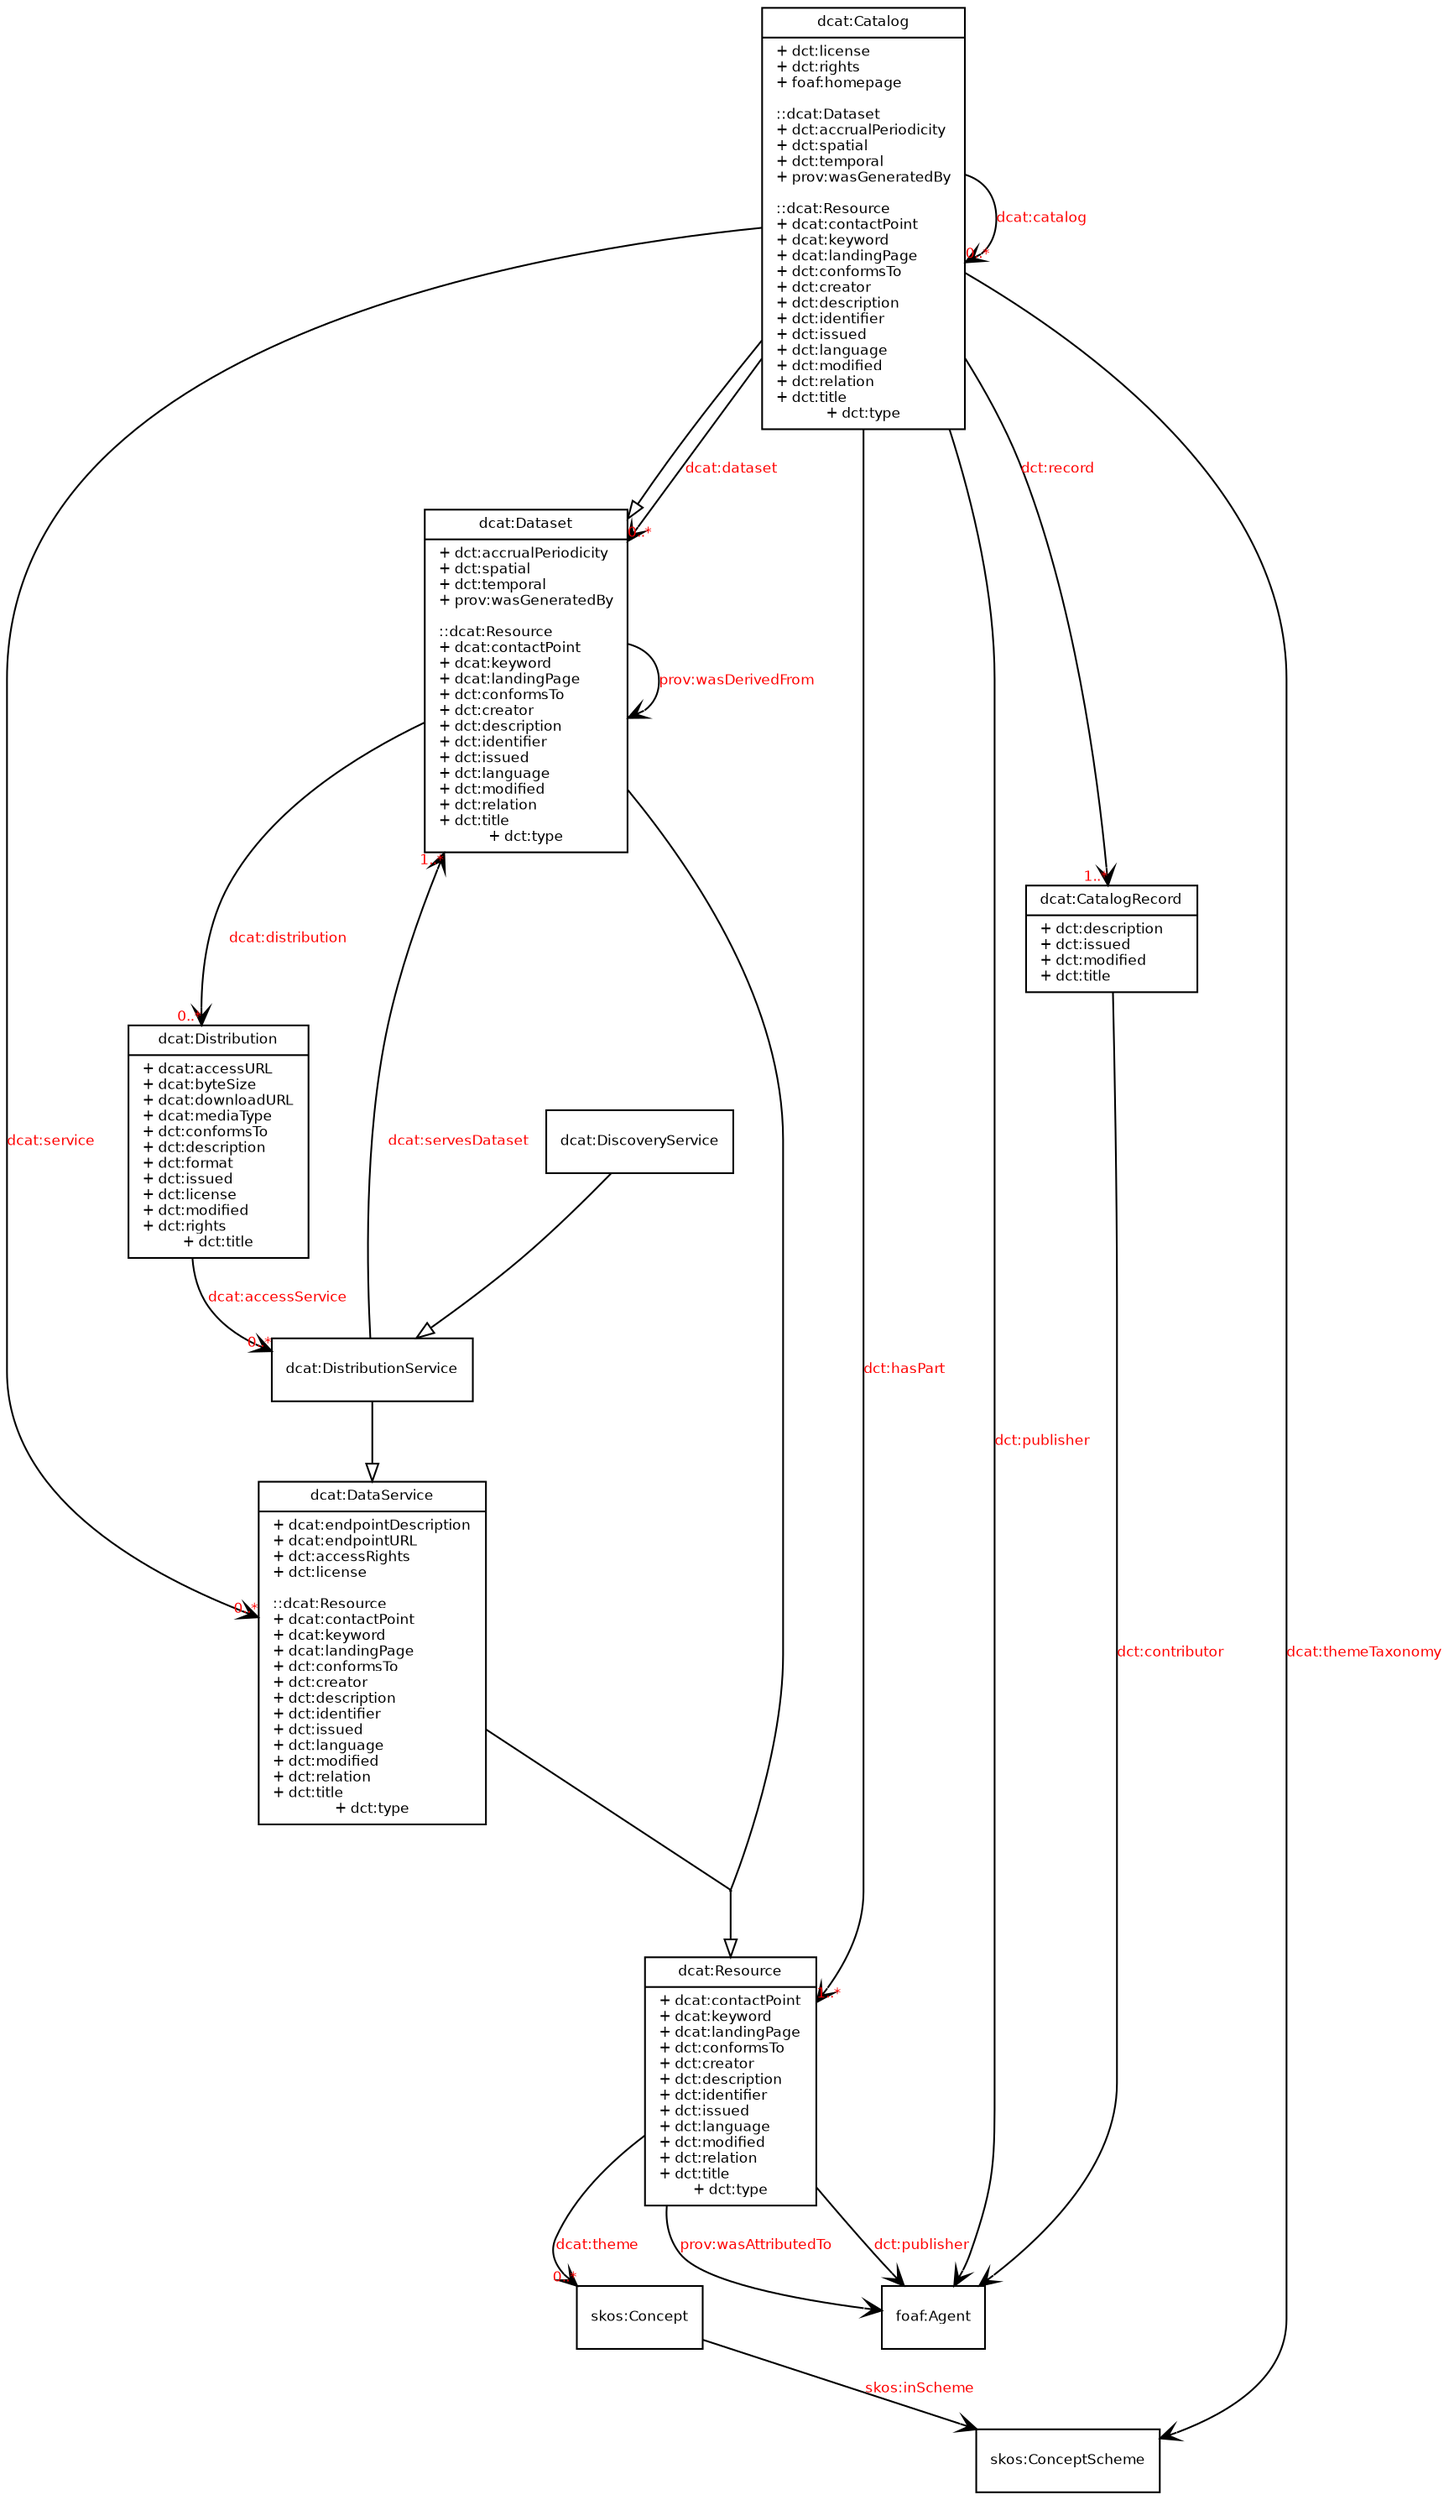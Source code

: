 digraph DCAT_v2_summary{
ratio = "auto"

node [
fontname = Helvetica
fontsize = 8
shape = "record"
]

edge [
arrowtail = "empty"
arrowhead = "vee"
fontsize=8
fontcolor=red
fontname=Helvetica
]


foafAgent[
label = "{foaf:Agent}"
]

dcatCatalog [
label = "{dcat:Catalog|+ dct:license\l+ dct:rights\l+ foaf:homepage\l\l::dcat:Dataset\l+ dct:accrualPeriodicity\l+ dct:spatial\l+ dct:temporal\l+ prov:wasGeneratedBy\l\l::dcat:Resource\l+ dcat:contactPoint\l+ dcat:keyword\l+ dcat:landingPage\l+ dct:conformsTo\l+ dct:creator\l+ dct:description\l+ dct:identifier\l+ dct:issued\l+ dct:language\l+ dct:modified\l+ dct:relation\l+ dct:title\l+ dct:type}"
]

dcatCatalogRecord [
label = "{dcat:CatalogRecord|+ dct:description\l+ dct:issued\l+ dct:modified\l+ dct:title\l}"
]

dcatDataset [
label = "{dcat:Dataset|+ dct:accrualPeriodicity\l+ dct:spatial\l+ dct:temporal\l+ prov:wasGeneratedBy\l\l::dcat:Resource\l+ dcat:contactPoint\l+ dcat:keyword\l+ dcat:landingPage\l+ dct:conformsTo\l+ dct:creator\l+ dct:description\l+ dct:identifier\l+ dct:issued\l+ dct:language\l+ dct:modified\l+ dct:relation\l+ dct:title\l+ dct:type}"
]

dcatDataService [
label = "{dcat:DataService|+ dcat:endpointDescription\l+ dcat:endpointURL\l+ dct:accessRights\l+ dct:license\l\l::dcat:Resource\l+ dcat:contactPoint\l+ dcat:keyword\l+ dcat:landingPage\l+ dct:conformsTo\l+ dct:creator\l+ dct:description\l+ dct:identifier\l+ dct:issued\l+ dct:language\l+ dct:modified\l+ dct:relation\l+ dct:title\l+ dct:type}"
]

dcatResource [
label = "{dcat:Resource|+ dcat:contactPoint\l+ dcat:keyword\l+ dcat:landingPage\l+ dct:conformsTo\l+ dct:creator\l+ dct:description\l+ dct:identifier\l+ dct:issued\l+ dct:language\l+ dct:modified\l+ dct:relation\l+ dct:title\l+ dct:type}"
]

dcatDistribution [
label="{dcat:Distribution|+ dcat:accessURL\l+ dcat:byteSize\l+ dcat:downloadURL\l+ dcat:mediaType\l
+ dct:conformsTo\l+ dct:description\l+ dct:format\l+ dct:issued\l+ dct:license\l+ dct:modified\l+ dct:rights\l+ dct:title}"
]

dcatDataDistributionService [
label="{dcat:DistributionService}"
]

dcatDiscoveryService [
label="{dcat:DiscoveryService}"
]


skosConceptScheme [
label="{skos:ConceptScheme}"
]

skosConcept [
label="{skos:Concept}"
]


dcatCatalog -> foafAgent [label="dct:publisher"]
edge [headlabel = "1..*"]
dcatCatalog -> dcatCatalogRecord [label="dct:record"]
edge [headlabel = "0..*"]
dcatCatalog -> dcatCatalog [label="dcat:catalog"]
dcatCatalog -> dcatDataset [label="dcat:dataset"]
edge [arrowhead = "o" headlabel=""]
dcatCatalog -> dcatDataset
edge [arrowhead="vee"]
dcatDataset -> dcatDataset [label="prov:wasDerivedFrom"]
dcatCatalogRecord -> foafAgent [label="dct:contributor"]
dcatCatalog -> skosConceptScheme [label="dcat:themeTaxonomy"]
skosConcept -> skosConceptScheme [label="skos:inScheme"]
edge [headlabel = "1..*"]
dcatCatalog -> dcatResource [label="dct:hasPart"]
edge [headlabel = "0..*"]
dcatResource -> skosConcept [label="dcat:theme"]
dcatCatalog -> dcatDataService [label="dcat:service"]
edge [headlabel=""]
dcatResource -> foafAgent [label="prov:wasAttributedTo"]
dcatResource -> foafAgent [label="dct:publisher"]
d1 [shape=point,width=0.01,height=0.01]
{dcatDataset, dcatDataService} -> d1 [dir="none"]
edge [arrowhead = "o" headlabel=""]
d1 -> dcatResource
edge [arrowhead="vee" headlabel="0..*"]
dcatDataset -> dcatDistribution [label="dcat:distribution"]
dcatDistribution -> dcatDataDistributionService [label="dcat:accessService"]
edge [arrowhead="vee" headlabel="1..*"]
dcatDataDistributionService -> dcatDataset [label="dcat:servesDataset"]
edge [arrowhead = "o" headlabel=""]
dcatDataDistributionService -> dcatDataService
dcatDiscoveryService -> dcatDataDistributionService

}
